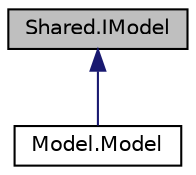 digraph "Shared.IModel"
{
 // LATEX_PDF_SIZE
  edge [fontname="Helvetica",fontsize="10",labelfontname="Helvetica",labelfontsize="10"];
  node [fontname="Helvetica",fontsize="10",shape=record];
  Node1 [label="Shared.IModel",height=0.2,width=0.4,color="black", fillcolor="grey75", style="filled", fontcolor="black",tooltip=" "];
  Node1 -> Node2 [dir="back",color="midnightblue",fontsize="10",style="solid",fontname="Helvetica"];
  Node2 [label="Model.Model",height=0.2,width=0.4,color="black", fillcolor="white", style="filled",URL="$class_model_1_1_model.html",tooltip="Model class - contains the data, state and logic of the application."];
}
